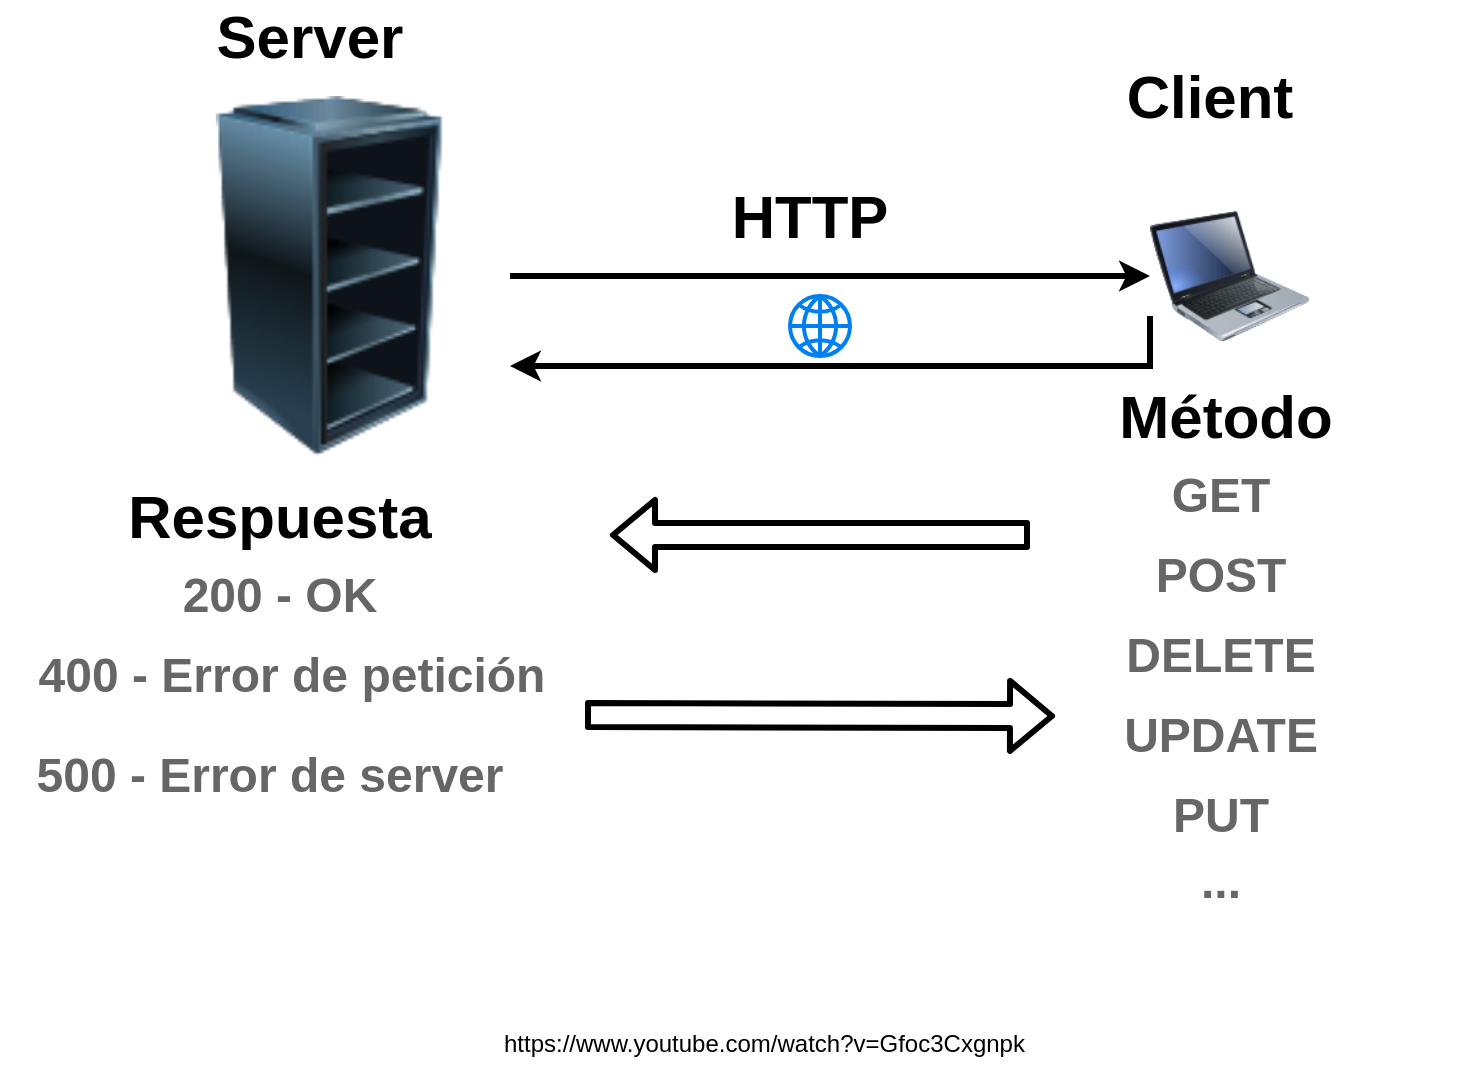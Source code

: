 <mxfile version="10.9.6" type="github"><diagram id="pqXANJ_uJjKgl0h1EQB8" name="back vs front"><mxGraphModel dx="1422" dy="764" grid="1" gridSize="10" guides="1" tooltips="1" connect="1" arrows="1" fold="1" page="1" pageScale="1" pageWidth="850" pageHeight="1100" math="0" shadow="0"><root><mxCell id="RdjcoG952-48znu-sEY9-0"/><mxCell id="RdjcoG952-48znu-sEY9-1" parent="RdjcoG952-48znu-sEY9-0"/><mxCell id="RdjcoG952-48znu-sEY9-8" style="edgeStyle=orthogonalEdgeStyle;rounded=0;orthogonalLoop=1;jettySize=auto;html=1;exitX=1;exitY=0.5;exitDx=0;exitDy=0;entryX=0;entryY=0.5;entryDx=0;entryDy=0;strokeWidth=3;" edge="1" parent="RdjcoG952-48znu-sEY9-1" source="RdjcoG952-48znu-sEY9-2" target="RdjcoG952-48znu-sEY9-4"><mxGeometry relative="1" as="geometry"/></mxCell><mxCell id="RdjcoG952-48znu-sEY9-2" value="" style="image;html=1;labelBackgroundColor=#ffffff;image=img/lib/clip_art/computers/Server_Rack_Empty_128x128.png" vertex="1" parent="RdjcoG952-48znu-sEY9-1"><mxGeometry x="120" y="110" width="180" height="180" as="geometry"/></mxCell><mxCell id="RdjcoG952-48znu-sEY9-3" value="&lt;font style=&quot;font-size: 30px&quot;&gt;&lt;b&gt;Server&lt;/b&gt;&lt;/font&gt;" style="text;html=1;strokeColor=none;fillColor=none;align=center;verticalAlign=middle;whiteSpace=wrap;rounded=0;" vertex="1" parent="RdjcoG952-48znu-sEY9-1"><mxGeometry x="180" y="70" width="40" height="20" as="geometry"/></mxCell><mxCell id="RdjcoG952-48znu-sEY9-10" style="edgeStyle=orthogonalEdgeStyle;rounded=0;orthogonalLoop=1;jettySize=auto;html=1;exitX=0;exitY=0.75;exitDx=0;exitDy=0;entryX=1;entryY=0.75;entryDx=0;entryDy=0;strokeWidth=3;" edge="1" parent="RdjcoG952-48znu-sEY9-1" source="RdjcoG952-48znu-sEY9-4" target="RdjcoG952-48znu-sEY9-2"><mxGeometry relative="1" as="geometry"><Array as="points"><mxPoint x="620" y="245"/></Array></mxGeometry></mxCell><mxCell id="RdjcoG952-48znu-sEY9-4" value="" style="image;html=1;labelBackgroundColor=#ffffff;image=img/lib/clip_art/computers/Laptop_128x128.png" vertex="1" parent="RdjcoG952-48znu-sEY9-1"><mxGeometry x="620" y="160" width="80" height="80" as="geometry"/></mxCell><mxCell id="RdjcoG952-48znu-sEY9-5" value="&lt;font style=&quot;font-size: 30px&quot;&gt;&lt;b&gt;Client&lt;/b&gt;&lt;/font&gt;" style="text;html=1;strokeColor=none;fillColor=none;align=center;verticalAlign=middle;whiteSpace=wrap;rounded=0;" vertex="1" parent="RdjcoG952-48znu-sEY9-1"><mxGeometry x="630" y="100" width="40" height="20" as="geometry"/></mxCell><mxCell id="RdjcoG952-48znu-sEY9-11" value="" style="html=1;verticalLabelPosition=bottom;align=center;labelBackgroundColor=#ffffff;verticalAlign=top;strokeWidth=2;strokeColor=#0080F0;fillColor=#ffffff;shadow=0;dashed=0;shape=mxgraph.ios7.icons.globe;" vertex="1" parent="RdjcoG952-48znu-sEY9-1"><mxGeometry x="440" y="210" width="30" height="30" as="geometry"/></mxCell><mxCell id="RdjcoG952-48znu-sEY9-12" value="&lt;font style=&quot;font-size: 30px&quot;&gt;&lt;b&gt;HTTP&lt;br&gt;&lt;/b&gt;&lt;/font&gt;" style="text;html=1;strokeColor=none;fillColor=none;align=center;verticalAlign=middle;whiteSpace=wrap;rounded=0;" vertex="1" parent="RdjcoG952-48znu-sEY9-1"><mxGeometry x="430" y="160" width="40" height="20" as="geometry"/></mxCell><mxCell id="RdjcoG952-48znu-sEY9-13" value="&lt;font style=&quot;font-size: 30px&quot;&gt;&lt;b&gt;Respuesta&lt;br&gt;&lt;/b&gt;&lt;/font&gt;" style="text;html=1;strokeColor=none;fillColor=none;align=center;verticalAlign=middle;whiteSpace=wrap;rounded=0;" vertex="1" parent="RdjcoG952-48znu-sEY9-1"><mxGeometry x="60" y="310" width="250" height="20" as="geometry"/></mxCell><mxCell id="RdjcoG952-48znu-sEY9-14" value="&lt;font&gt;&lt;b&gt;&lt;font style=&quot;font-size: 24px&quot; color=&quot;#666666&quot;&gt;GET&lt;/font&gt;&lt;br&gt;&lt;/b&gt;&lt;/font&gt;" style="text;html=1;strokeColor=none;fillColor=none;align=center;verticalAlign=middle;whiteSpace=wrap;rounded=0;" vertex="1" parent="RdjcoG952-48znu-sEY9-1"><mxGeometry x="612.5" y="300" width="85" height="20" as="geometry"/></mxCell><mxCell id="RdjcoG952-48znu-sEY9-15" value="&lt;font&gt;&lt;b&gt;&lt;font style=&quot;font-size: 24px&quot; color=&quot;#666666&quot;&gt;POST&lt;/font&gt;&lt;br&gt;&lt;/b&gt;&lt;/font&gt;" style="text;html=1;strokeColor=none;fillColor=none;align=center;verticalAlign=middle;whiteSpace=wrap;rounded=0;" vertex="1" parent="RdjcoG952-48znu-sEY9-1"><mxGeometry x="612.5" y="340" width="85" height="20" as="geometry"/></mxCell><mxCell id="RdjcoG952-48znu-sEY9-16" value="&lt;font&gt;&lt;b&gt;&lt;font style=&quot;font-size: 24px&quot; color=&quot;#666666&quot;&gt;DELETE&lt;/font&gt;&lt;br&gt;&lt;/b&gt;&lt;/font&gt;" style="text;html=1;strokeColor=none;fillColor=none;align=center;verticalAlign=middle;whiteSpace=wrap;rounded=0;" vertex="1" parent="RdjcoG952-48znu-sEY9-1"><mxGeometry x="612.5" y="380" width="85" height="20" as="geometry"/></mxCell><mxCell id="RdjcoG952-48znu-sEY9-17" value="&lt;font&gt;&lt;b&gt;&lt;font style=&quot;font-size: 24px&quot; color=&quot;#666666&quot;&gt;UPDATE&lt;/font&gt;&lt;br&gt;&lt;/b&gt;&lt;/font&gt;" style="text;html=1;strokeColor=none;fillColor=none;align=center;verticalAlign=middle;whiteSpace=wrap;rounded=0;" vertex="1" parent="RdjcoG952-48znu-sEY9-1"><mxGeometry x="612.5" y="420" width="85" height="20" as="geometry"/></mxCell><mxCell id="RdjcoG952-48znu-sEY9-18" value="&lt;font&gt;&lt;b&gt;&lt;font style=&quot;font-size: 24px&quot; color=&quot;#666666&quot;&gt;PUT&lt;/font&gt;&lt;br&gt;&lt;/b&gt;&lt;/font&gt;" style="text;html=1;strokeColor=none;fillColor=none;align=center;verticalAlign=middle;whiteSpace=wrap;rounded=0;" vertex="1" parent="RdjcoG952-48znu-sEY9-1"><mxGeometry x="612.5" y="460" width="85" height="20" as="geometry"/></mxCell><mxCell id="RdjcoG952-48znu-sEY9-19" value="&lt;font&gt;&lt;b&gt;&lt;font color=&quot;#666666&quot;&gt;&lt;span style=&quot;font-size: 24px&quot;&gt;...&lt;br&gt;&lt;/span&gt;&lt;/font&gt;&lt;br&gt;&lt;/b&gt;&lt;/font&gt;" style="text;html=1;strokeColor=none;fillColor=none;align=center;verticalAlign=middle;whiteSpace=wrap;rounded=0;" vertex="1" parent="RdjcoG952-48znu-sEY9-1"><mxGeometry x="612.5" y="500" width="85" height="20" as="geometry"/></mxCell><mxCell id="RdjcoG952-48znu-sEY9-20" value="&lt;font style=&quot;font-size: 30px&quot;&gt;&lt;b&gt;Método&lt;br&gt;&lt;/b&gt;&lt;/font&gt;" style="text;html=1;strokeColor=none;fillColor=none;align=center;verticalAlign=middle;whiteSpace=wrap;rounded=0;" vertex="1" parent="RdjcoG952-48znu-sEY9-1"><mxGeometry x="532.5" y="260" width="250" height="20" as="geometry"/></mxCell><mxCell id="RdjcoG952-48znu-sEY9-21" value="" style="shape=flexArrow;endArrow=classic;html=1;strokeWidth=3;" edge="1" parent="RdjcoG952-48znu-sEY9-1"><mxGeometry width="50" height="50" relative="1" as="geometry"><mxPoint x="560" y="329.5" as="sourcePoint"/><mxPoint x="350" y="329.5" as="targetPoint"/></mxGeometry></mxCell><mxCell id="RdjcoG952-48znu-sEY9-23" value="&lt;font&gt;&lt;b&gt;&lt;font style=&quot;font-size: 24px&quot; color=&quot;#666666&quot;&gt;200 - OK&lt;/font&gt;&lt;br&gt;&lt;/b&gt;&lt;/font&gt;" style="text;html=1;strokeColor=none;fillColor=none;align=center;verticalAlign=middle;whiteSpace=wrap;rounded=0;" vertex="1" parent="RdjcoG952-48znu-sEY9-1"><mxGeometry x="94" y="350" width="182" height="20" as="geometry"/></mxCell><mxCell id="RdjcoG952-48znu-sEY9-24" value="&lt;font&gt;&lt;b&gt;&lt;font style=&quot;font-size: 24px&quot; color=&quot;#666666&quot;&gt;400 - Error de petición&lt;/font&gt;&lt;br&gt;&lt;/b&gt;&lt;/font&gt;" style="text;html=1;strokeColor=none;fillColor=none;align=center;verticalAlign=middle;whiteSpace=wrap;rounded=0;" vertex="1" parent="RdjcoG952-48znu-sEY9-1"><mxGeometry x="63" y="390" width="256" height="20" as="geometry"/></mxCell><mxCell id="RdjcoG952-48znu-sEY9-25" value="&lt;font&gt;&lt;b&gt;&lt;font style=&quot;font-size: 24px&quot; color=&quot;#666666&quot;&gt;500 - Error de server&lt;/font&gt;&lt;br&gt;&lt;/b&gt;&lt;/font&gt;" style="text;html=1;strokeColor=none;fillColor=none;align=center;verticalAlign=middle;whiteSpace=wrap;rounded=0;" vertex="1" parent="RdjcoG952-48znu-sEY9-1"><mxGeometry x="45" y="440" width="270" height="20" as="geometry"/></mxCell><mxCell id="RdjcoG952-48znu-sEY9-26" value="" style="shape=flexArrow;endArrow=classic;html=1;strokeWidth=3;" edge="1" parent="RdjcoG952-48znu-sEY9-1"><mxGeometry width="50" height="50" relative="1" as="geometry"><mxPoint x="337.5" y="419.5" as="sourcePoint"/><mxPoint x="572.5" y="420" as="targetPoint"/></mxGeometry></mxCell><UserObject label="https://www.youtube.com/watch?v=Gfoc3Cxgnpk" link="https://www.youtube.com/watch?v=Gfoc3Cxgnpk" id="ulrlWerob8XBseUoQB9Z-0"><mxCell style="text;html=1;" vertex="1" parent="RdjcoG952-48znu-sEY9-1"><mxGeometry x="295" y="570" width="290" height="30" as="geometry"/></mxCell></UserObject></root></mxGraphModel></diagram><diagram id="yTv41-P--ZW2O3UdhOD9" name="technologies"><mxGraphModel dx="1422" dy="764" grid="1" gridSize="10" guides="1" tooltips="1" connect="1" arrows="1" fold="1" page="1" pageScale="1" pageWidth="850" pageHeight="1100" math="0" shadow="0"><root><mxCell id="0"/><mxCell id="1" parent="0"/><mxCell id="RpPUJvxPvK6pE3faU_39-4" style="edgeStyle=orthogonalEdgeStyle;rounded=0;orthogonalLoop=1;jettySize=auto;html=1;exitX=0.25;exitY=1;exitDx=0;exitDy=0;entryX=0.5;entryY=0;entryDx=0;entryDy=0;strokeWidth=3;" edge="1" parent="1" source="RpPUJvxPvK6pE3faU_39-1" target="RpPUJvxPvK6pE3faU_39-2"><mxGeometry relative="1" as="geometry"/></mxCell><mxCell id="RpPUJvxPvK6pE3faU_39-5" style="edgeStyle=orthogonalEdgeStyle;rounded=0;orthogonalLoop=1;jettySize=auto;html=1;exitX=0.75;exitY=1;exitDx=0;exitDy=0;strokeWidth=3;" edge="1" parent="1" source="RpPUJvxPvK6pE3faU_39-1" target="RpPUJvxPvK6pE3faU_39-3"><mxGeometry relative="1" as="geometry"/></mxCell><mxCell id="RpPUJvxPvK6pE3faU_39-1" value="&lt;font style=&quot;font-size: 30px&quot;&gt;Desarrollo Web&lt;/font&gt;" style="rounded=0;whiteSpace=wrap;html=1;" vertex="1" parent="1"><mxGeometry x="280" y="80" width="230" height="60" as="geometry"/></mxCell><mxCell id="RpPUJvxPvK6pE3faU_39-24" style="edgeStyle=orthogonalEdgeStyle;rounded=0;orthogonalLoop=1;jettySize=auto;html=1;exitX=0;exitY=0.75;exitDx=0;exitDy=0;strokeWidth=3;" edge="1" parent="1" source="RpPUJvxPvK6pE3faU_39-2" target="RpPUJvxPvK6pE3faU_39-19"><mxGeometry relative="1" as="geometry"/></mxCell><mxCell id="RpPUJvxPvK6pE3faU_39-25" style="edgeStyle=orthogonalEdgeStyle;rounded=0;orthogonalLoop=1;jettySize=auto;html=1;exitX=0.25;exitY=1;exitDx=0;exitDy=0;entryX=0.75;entryY=0;entryDx=0;entryDy=0;strokeWidth=3;" edge="1" parent="1" source="RpPUJvxPvK6pE3faU_39-2" target="RpPUJvxPvK6pE3faU_39-20"><mxGeometry relative="1" as="geometry"/></mxCell><mxCell id="RpPUJvxPvK6pE3faU_39-26" style="edgeStyle=orthogonalEdgeStyle;rounded=0;orthogonalLoop=1;jettySize=auto;html=1;exitX=0.5;exitY=1;exitDx=0;exitDy=0;entryX=0.25;entryY=0;entryDx=0;entryDy=0;strokeWidth=3;" edge="1" parent="1" source="RpPUJvxPvK6pE3faU_39-2" target="RpPUJvxPvK6pE3faU_39-21"><mxGeometry relative="1" as="geometry"/></mxCell><mxCell id="RpPUJvxPvK6pE3faU_39-27" style="edgeStyle=orthogonalEdgeStyle;rounded=0;orthogonalLoop=1;jettySize=auto;html=1;exitX=1;exitY=0.75;exitDx=0;exitDy=0;strokeWidth=3;" edge="1" parent="1" source="RpPUJvxPvK6pE3faU_39-2" target="RpPUJvxPvK6pE3faU_39-22"><mxGeometry relative="1" as="geometry"/></mxCell><mxCell id="RpPUJvxPvK6pE3faU_39-2" value="&lt;font style=&quot;font-size: 24px&quot;&gt;Backend&lt;/font&gt;" style="rounded=0;whiteSpace=wrap;html=1;" vertex="1" parent="1"><mxGeometry x="160" y="230" width="120" height="60" as="geometry"/></mxCell><mxCell id="RpPUJvxPvK6pE3faU_39-9" style="edgeStyle=orthogonalEdgeStyle;rounded=0;orthogonalLoop=1;jettySize=auto;html=1;exitX=0.25;exitY=1;exitDx=0;exitDy=0;entryX=0.5;entryY=0;entryDx=0;entryDy=0;strokeWidth=3;" edge="1" parent="1" source="RpPUJvxPvK6pE3faU_39-3" target="RpPUJvxPvK6pE3faU_39-6"><mxGeometry relative="1" as="geometry"/></mxCell><mxCell id="RpPUJvxPvK6pE3faU_39-10" style="edgeStyle=orthogonalEdgeStyle;rounded=0;orthogonalLoop=1;jettySize=auto;html=1;exitX=0.75;exitY=1;exitDx=0;exitDy=0;entryX=0.5;entryY=0;entryDx=0;entryDy=0;strokeWidth=3;" edge="1" parent="1" source="RpPUJvxPvK6pE3faU_39-3" target="RpPUJvxPvK6pE3faU_39-8"><mxGeometry relative="1" as="geometry"/></mxCell><mxCell id="RpPUJvxPvK6pE3faU_39-3" value="&lt;font style=&quot;font-size: 24px&quot;&gt;Frontend&lt;/font&gt;" style="rounded=0;whiteSpace=wrap;html=1;" vertex="1" parent="1"><mxGeometry x="510" y="230" width="120" height="60" as="geometry"/></mxCell><mxCell id="RpPUJvxPvK6pE3faU_39-14" style="edgeStyle=orthogonalEdgeStyle;rounded=0;orthogonalLoop=1;jettySize=auto;html=1;exitX=0.5;exitY=1;exitDx=0;exitDy=0;entryX=0.5;entryY=0;entryDx=0;entryDy=0;strokeWidth=3;" edge="1" parent="1" source="RpPUJvxPvK6pE3faU_39-6" target="RpPUJvxPvK6pE3faU_39-13"><mxGeometry relative="1" as="geometry"/></mxCell><mxCell id="RpPUJvxPvK6pE3faU_39-6" value="&lt;font style=&quot;font-size: 18px&quot;&gt;Visual&lt;/font&gt;" style="rounded=0;whiteSpace=wrap;html=1;" vertex="1" parent="1"><mxGeometry x="425" y="340" width="120" height="60" as="geometry"/></mxCell><mxCell id="RpPUJvxPvK6pE3faU_39-17" style="edgeStyle=orthogonalEdgeStyle;rounded=0;orthogonalLoop=1;jettySize=auto;html=1;exitX=0.25;exitY=1;exitDx=0;exitDy=0;strokeWidth=3;" edge="1" parent="1" source="RpPUJvxPvK6pE3faU_39-8" target="RpPUJvxPvK6pE3faU_39-16"><mxGeometry relative="1" as="geometry"><mxPoint x="630" y="470" as="sourcePoint"/><Array as="points"><mxPoint x="630" y="480"/><mxPoint x="630" y="480"/></Array></mxGeometry></mxCell><mxCell id="RpPUJvxPvK6pE3faU_39-18" style="edgeStyle=orthogonalEdgeStyle;rounded=0;orthogonalLoop=1;jettySize=auto;html=1;exitX=0.75;exitY=1;exitDx=0;exitDy=0;entryX=0.5;entryY=0;entryDx=0;entryDy=0;strokeWidth=3;" edge="1" parent="1" source="RpPUJvxPvK6pE3faU_39-8" target="RpPUJvxPvK6pE3faU_39-15"><mxGeometry relative="1" as="geometry"><mxPoint x="690" y="470" as="sourcePoint"/></mxGeometry></mxCell><mxCell id="RpPUJvxPvK6pE3faU_39-8" value="&lt;font style=&quot;font-size: 18px&quot;&gt;Lógica&lt;br&gt;&lt;/font&gt;" style="rounded=0;whiteSpace=wrap;html=1;" vertex="1" parent="1"><mxGeometry x="600" y="340" width="120" height="60" as="geometry"/></mxCell><mxCell id="RpPUJvxPvK6pE3faU_39-13" value="HTML y CSS" style="rounded=0;whiteSpace=wrap;html=1;" vertex="1" parent="1"><mxGeometry x="425" y="440" width="120" height="60" as="geometry"/></mxCell><mxCell id="RpPUJvxPvK6pE3faU_39-15" value="Frameworks&lt;br&gt;(React, Angular...)" style="rounded=0;whiteSpace=wrap;html=1;" vertex="1" parent="1"><mxGeometry x="690" y="510" width="120" height="60" as="geometry"/></mxCell><mxCell id="RpPUJvxPvK6pE3faU_39-16" value="Javascript puro&lt;br&gt;(vanilla)" style="rounded=0;whiteSpace=wrap;html=1;" vertex="1" parent="1"><mxGeometry x="560" y="510" width="120" height="60" as="geometry"/></mxCell><mxCell id="RpPUJvxPvK6pE3faU_39-19" value="Bases de datos&lt;br&gt;(SQL, Mongodb...)" style="rounded=0;whiteSpace=wrap;html=1;" vertex="1" parent="1"><mxGeometry x="30" y="320" width="120" height="60" as="geometry"/></mxCell><mxCell id="FOBWORfLxyo993IrRASu-5" style="edgeStyle=orthogonalEdgeStyle;rounded=0;orthogonalLoop=1;jettySize=auto;html=1;exitX=0.25;exitY=1;exitDx=0;exitDy=0;entryX=0.5;entryY=0;entryDx=0;entryDy=0;strokeWidth=3;" edge="1" parent="1" source="RpPUJvxPvK6pE3faU_39-20" target="FOBWORfLxyo993IrRASu-1"><mxGeometry relative="1" as="geometry"><Array as="points"><mxPoint x="110" y="480"/><mxPoint x="60" y="480"/></Array></mxGeometry></mxCell><mxCell id="FOBWORfLxyo993IrRASu-6" style="edgeStyle=orthogonalEdgeStyle;rounded=0;orthogonalLoop=1;jettySize=auto;html=1;exitX=0.5;exitY=1;exitDx=0;exitDy=0;entryX=0.75;entryY=0;entryDx=0;entryDy=0;strokeWidth=3;" edge="1" parent="1" source="RpPUJvxPvK6pE3faU_39-20" target="FOBWORfLxyo993IrRASu-2"><mxGeometry relative="1" as="geometry"/></mxCell><mxCell id="FOBWORfLxyo993IrRASu-7" style="edgeStyle=orthogonalEdgeStyle;rounded=0;orthogonalLoop=1;jettySize=auto;html=1;exitX=0.75;exitY=1;exitDx=0;exitDy=0;entryX=0.25;entryY=0;entryDx=0;entryDy=0;strokeWidth=3;" edge="1" parent="1" source="RpPUJvxPvK6pE3faU_39-20" target="FOBWORfLxyo993IrRASu-3"><mxGeometry relative="1" as="geometry"/></mxCell><mxCell id="FOBWORfLxyo993IrRASu-8" style="edgeStyle=orthogonalEdgeStyle;rounded=0;orthogonalLoop=1;jettySize=auto;html=1;exitX=1;exitY=0.75;exitDx=0;exitDy=0;strokeWidth=3;" edge="1" parent="1" source="RpPUJvxPvK6pE3faU_39-20" target="FOBWORfLxyo993IrRASu-4"><mxGeometry relative="1" as="geometry"><Array as="points"><mxPoint x="210" y="455"/><mxPoint x="210" y="510"/><mxPoint x="273" y="510"/></Array></mxGeometry></mxCell><mxCell id="RpPUJvxPvK6pE3faU_39-20" value="Servidores" style="rounded=0;whiteSpace=wrap;html=1;" vertex="1" parent="1"><mxGeometry x="80" y="410" width="120" height="60" as="geometry"/></mxCell><mxCell id="RpPUJvxPvK6pE3faU_39-21" value="Seguridad" style="rounded=0;whiteSpace=wrap;html=1;" vertex="1" parent="1"><mxGeometry x="220" y="410" width="120" height="60" as="geometry"/></mxCell><mxCell id="RpPUJvxPvK6pE3faU_39-22" value="APIs" style="rounded=0;whiteSpace=wrap;html=1;" vertex="1" parent="1"><mxGeometry x="270" y="320" width="120" height="60" as="geometry"/></mxCell><mxCell id="FOBWORfLxyo993IrRASu-1" value="NodeJS" style="rounded=0;whiteSpace=wrap;html=1;" vertex="1" parent="1"><mxGeometry x="10" y="550" width="100" height="30" as="geometry"/></mxCell><mxCell id="FOBWORfLxyo993IrRASu-2" value="Python" style="rounded=0;whiteSpace=wrap;html=1;" vertex="1" parent="1"><mxGeometry x="50" y="610" width="100" height="30" as="geometry"/></mxCell><mxCell id="FOBWORfLxyo993IrRASu-3" value="Java" style="rounded=0;whiteSpace=wrap;html=1;" vertex="1" parent="1"><mxGeometry x="170" y="610" width="100" height="30" as="geometry"/></mxCell><mxCell id="FOBWORfLxyo993IrRASu-4" value="C#" style="rounded=0;whiteSpace=wrap;html=1;" vertex="1" parent="1"><mxGeometry x="212.5" y="550" width="100" height="30" as="geometry"/></mxCell></root></mxGraphModel></diagram><diagram id="y-muLZcy4xH7RMGYjeWo" name="Javascript"><mxGraphModel dx="1422" dy="764" grid="1" gridSize="10" guides="1" tooltips="1" connect="1" arrows="1" fold="1" page="1" pageScale="1" pageWidth="850" pageHeight="1100" math="0" shadow="0"><root><mxCell id="smAS5LGzuY3y3oXaZ3Sm-0"/><mxCell id="smAS5LGzuY3y3oXaZ3Sm-1" parent="smAS5LGzuY3y3oXaZ3Sm-0"/><mxCell id="smAS5LGzuY3y3oXaZ3Sm-4" style="edgeStyle=orthogonalEdgeStyle;rounded=0;orthogonalLoop=1;jettySize=auto;html=1;exitX=0.25;exitY=1;exitDx=0;exitDy=0;entryX=0.5;entryY=0;entryDx=0;entryDy=0;strokeWidth=3;" edge="1" parent="smAS5LGzuY3y3oXaZ3Sm-1" source="smAS5LGzuY3y3oXaZ3Sm-2" target="smAS5LGzuY3y3oXaZ3Sm-3"><mxGeometry relative="1" as="geometry"/></mxCell><mxCell id="smAS5LGzuY3y3oXaZ3Sm-6" style="edgeStyle=orthogonalEdgeStyle;rounded=0;orthogonalLoop=1;jettySize=auto;html=1;exitX=0.5;exitY=1;exitDx=0;exitDy=0;entryX=0.5;entryY=0;entryDx=0;entryDy=0;strokeWidth=3;" edge="1" parent="smAS5LGzuY3y3oXaZ3Sm-1" source="smAS5LGzuY3y3oXaZ3Sm-2" target="smAS5LGzuY3y3oXaZ3Sm-5"><mxGeometry relative="1" as="geometry"/></mxCell><mxCell id="smAS5LGzuY3y3oXaZ3Sm-8" style="edgeStyle=orthogonalEdgeStyle;rounded=0;orthogonalLoop=1;jettySize=auto;html=1;exitX=0.75;exitY=1;exitDx=0;exitDy=0;entryX=0.5;entryY=0;entryDx=0;entryDy=0;strokeWidth=3;" edge="1" parent="smAS5LGzuY3y3oXaZ3Sm-1" source="smAS5LGzuY3y3oXaZ3Sm-2" target="smAS5LGzuY3y3oXaZ3Sm-7"><mxGeometry relative="1" as="geometry"/></mxCell><mxCell id="smAS5LGzuY3y3oXaZ3Sm-10" style="edgeStyle=orthogonalEdgeStyle;rounded=0;orthogonalLoop=1;jettySize=auto;html=1;exitX=0.75;exitY=1;exitDx=0;exitDy=0;entryX=0.5;entryY=0;entryDx=0;entryDy=0;strokeWidth=3;" edge="1" parent="smAS5LGzuY3y3oXaZ3Sm-1" source="smAS5LGzuY3y3oXaZ3Sm-2" target="smAS5LGzuY3y3oXaZ3Sm-9"><mxGeometry relative="1" as="geometry"><Array as="points"><mxPoint x="510" y="110"/><mxPoint x="510" y="155"/><mxPoint x="690" y="155"/></Array></mxGeometry></mxCell><mxCell id="smAS5LGzuY3y3oXaZ3Sm-2" value="&lt;font style=&quot;font-size: 38px&quot;&gt;Javascript&lt;/font&gt;" style="rounded=0;whiteSpace=wrap;html=1;" vertex="1" parent="smAS5LGzuY3y3oXaZ3Sm-1"><mxGeometry x="300" y="50" width="220" height="60" as="geometry"/></mxCell><mxCell id="smAS5LGzuY3y3oXaZ3Sm-3" value="&lt;b style=&quot;font-size: 18px&quot;&gt;Servers&lt;br&gt;(NodeJS)&lt;/b&gt;" style="rounded=0;whiteSpace=wrap;html=1;" vertex="1" parent="smAS5LGzuY3y3oXaZ3Sm-1"><mxGeometry x="160" y="180" width="120" height="60" as="geometry"/></mxCell><mxCell id="smAS5LGzuY3y3oXaZ3Sm-5" value="&lt;b style=&quot;font-size: 18px&quot;&gt;Frontend&lt;br&gt;(Vanilla y Frameworks)&lt;/b&gt;" style="rounded=0;whiteSpace=wrap;html=1;" vertex="1" parent="smAS5LGzuY3y3oXaZ3Sm-1"><mxGeometry x="230" y="280" width="130" height="80" as="geometry"/></mxCell><mxCell id="smAS5LGzuY3y3oXaZ3Sm-7" value="&lt;b style=&quot;font-size: 18px&quot;&gt;Robotica&lt;br&gt;(Johnny Five)&lt;/b&gt;" style="rounded=0;whiteSpace=wrap;html=1;" vertex="1" parent="smAS5LGzuY3y3oXaZ3Sm-1"><mxGeometry x="450" y="290" width="140" height="80" as="geometry"/></mxCell><mxCell id="smAS5LGzuY3y3oXaZ3Sm-9" value="&lt;b style=&quot;font-size: 18px&quot;&gt;Videojuegos&lt;br&gt;(Phaser)&lt;/b&gt;" style="rounded=0;whiteSpace=wrap;html=1;" vertex="1" parent="smAS5LGzuY3y3oXaZ3Sm-1"><mxGeometry x="620" y="200" width="140" height="80" as="geometry"/></mxCell></root></mxGraphModel></diagram><diagram id="0KH6BNWGWuIff8Fal7Oz" name="BBDD"><mxGraphModel dx="1422" dy="764" grid="1" gridSize="10" guides="1" tooltips="1" connect="1" arrows="1" fold="1" page="1" pageScale="1" pageWidth="850" pageHeight="1100" math="0" shadow="0"><root><mxCell id="FmzsJkoRrCwLKamHUJ6X-0"/><mxCell id="FmzsJkoRrCwLKamHUJ6X-1" parent="FmzsJkoRrCwLKamHUJ6X-0"/><mxCell id="FmzsJkoRrCwLKamHUJ6X-3" value="&lt;b style=&quot;font-size: 32px&quot;&gt;Bases de&lt;br&gt;Datos&lt;/b&gt;" style="rounded=0;whiteSpace=wrap;html=1;" vertex="1" parent="FmzsJkoRrCwLKamHUJ6X-1"><mxGeometry x="317" y="40" width="215" height="90" as="geometry"/></mxCell></root></mxGraphModel></diagram></mxfile>